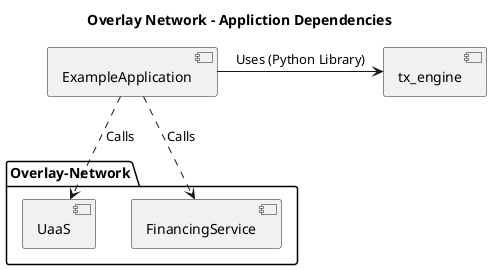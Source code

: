 @startuml
title Overlay Network - Appliction Dependencies


[tx_engine]


package Overlay-Network {
    [UaaS] 
    [FinancingService] 
}

[ExampleApplication]

ExampleApplication -right-> "tx_engine": Uses (Python Library)
ExampleApplication .down.> UaaS: Calls
ExampleApplication .down.> FinancingService: Calls
@enduml